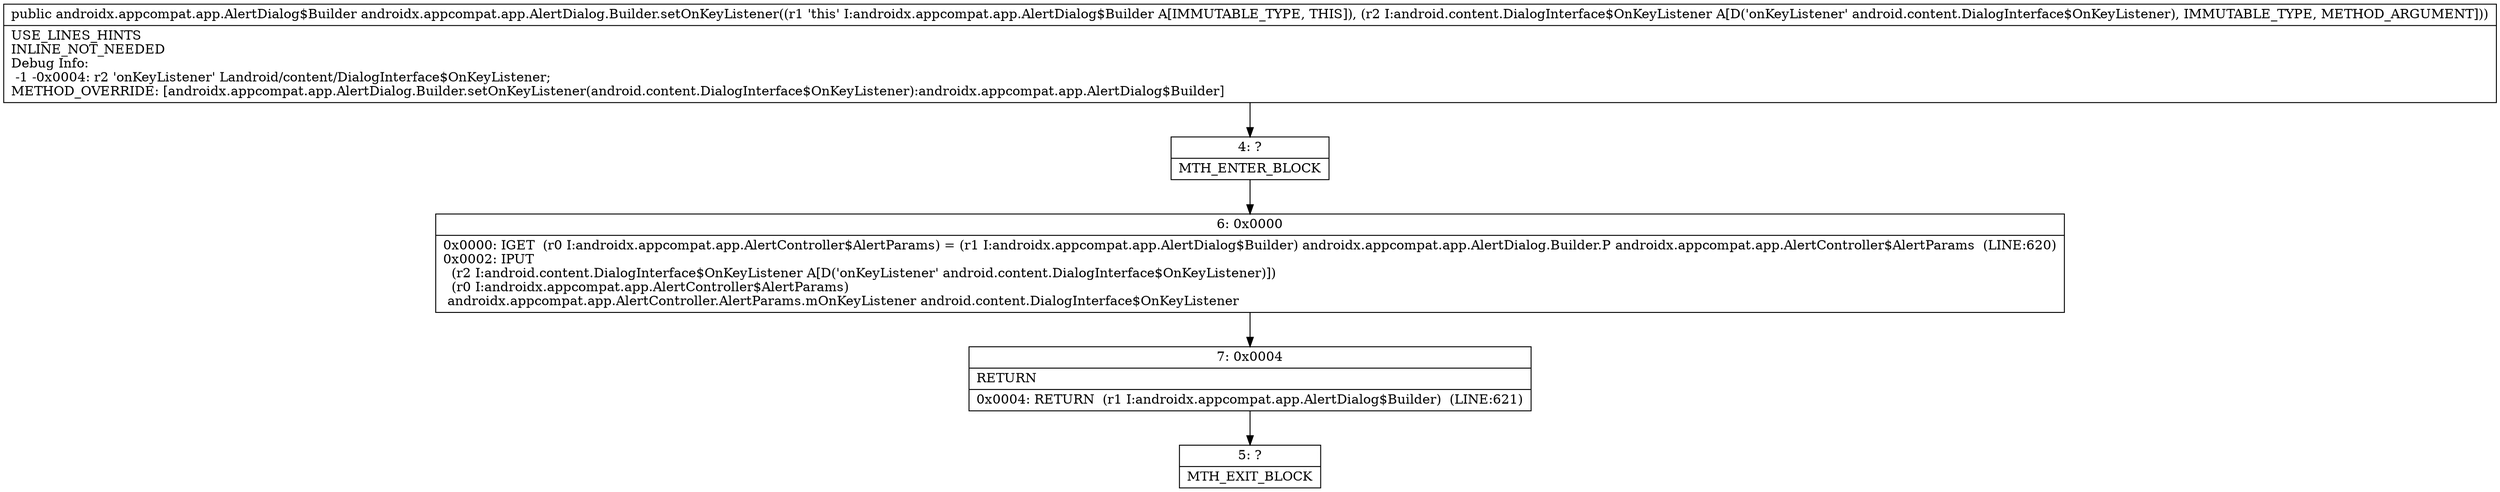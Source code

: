 digraph "CFG forandroidx.appcompat.app.AlertDialog.Builder.setOnKeyListener(Landroid\/content\/DialogInterface$OnKeyListener;)Landroidx\/appcompat\/app\/AlertDialog$Builder;" {
Node_4 [shape=record,label="{4\:\ ?|MTH_ENTER_BLOCK\l}"];
Node_6 [shape=record,label="{6\:\ 0x0000|0x0000: IGET  (r0 I:androidx.appcompat.app.AlertController$AlertParams) = (r1 I:androidx.appcompat.app.AlertDialog$Builder) androidx.appcompat.app.AlertDialog.Builder.P androidx.appcompat.app.AlertController$AlertParams  (LINE:620)\l0x0002: IPUT  \l  (r2 I:android.content.DialogInterface$OnKeyListener A[D('onKeyListener' android.content.DialogInterface$OnKeyListener)])\l  (r0 I:androidx.appcompat.app.AlertController$AlertParams)\l androidx.appcompat.app.AlertController.AlertParams.mOnKeyListener android.content.DialogInterface$OnKeyListener \l}"];
Node_7 [shape=record,label="{7\:\ 0x0004|RETURN\l|0x0004: RETURN  (r1 I:androidx.appcompat.app.AlertDialog$Builder)  (LINE:621)\l}"];
Node_5 [shape=record,label="{5\:\ ?|MTH_EXIT_BLOCK\l}"];
MethodNode[shape=record,label="{public androidx.appcompat.app.AlertDialog$Builder androidx.appcompat.app.AlertDialog.Builder.setOnKeyListener((r1 'this' I:androidx.appcompat.app.AlertDialog$Builder A[IMMUTABLE_TYPE, THIS]), (r2 I:android.content.DialogInterface$OnKeyListener A[D('onKeyListener' android.content.DialogInterface$OnKeyListener), IMMUTABLE_TYPE, METHOD_ARGUMENT]))  | USE_LINES_HINTS\lINLINE_NOT_NEEDED\lDebug Info:\l  \-1 \-0x0004: r2 'onKeyListener' Landroid\/content\/DialogInterface$OnKeyListener;\lMETHOD_OVERRIDE: [androidx.appcompat.app.AlertDialog.Builder.setOnKeyListener(android.content.DialogInterface$OnKeyListener):androidx.appcompat.app.AlertDialog$Builder]\l}"];
MethodNode -> Node_4;Node_4 -> Node_6;
Node_6 -> Node_7;
Node_7 -> Node_5;
}

